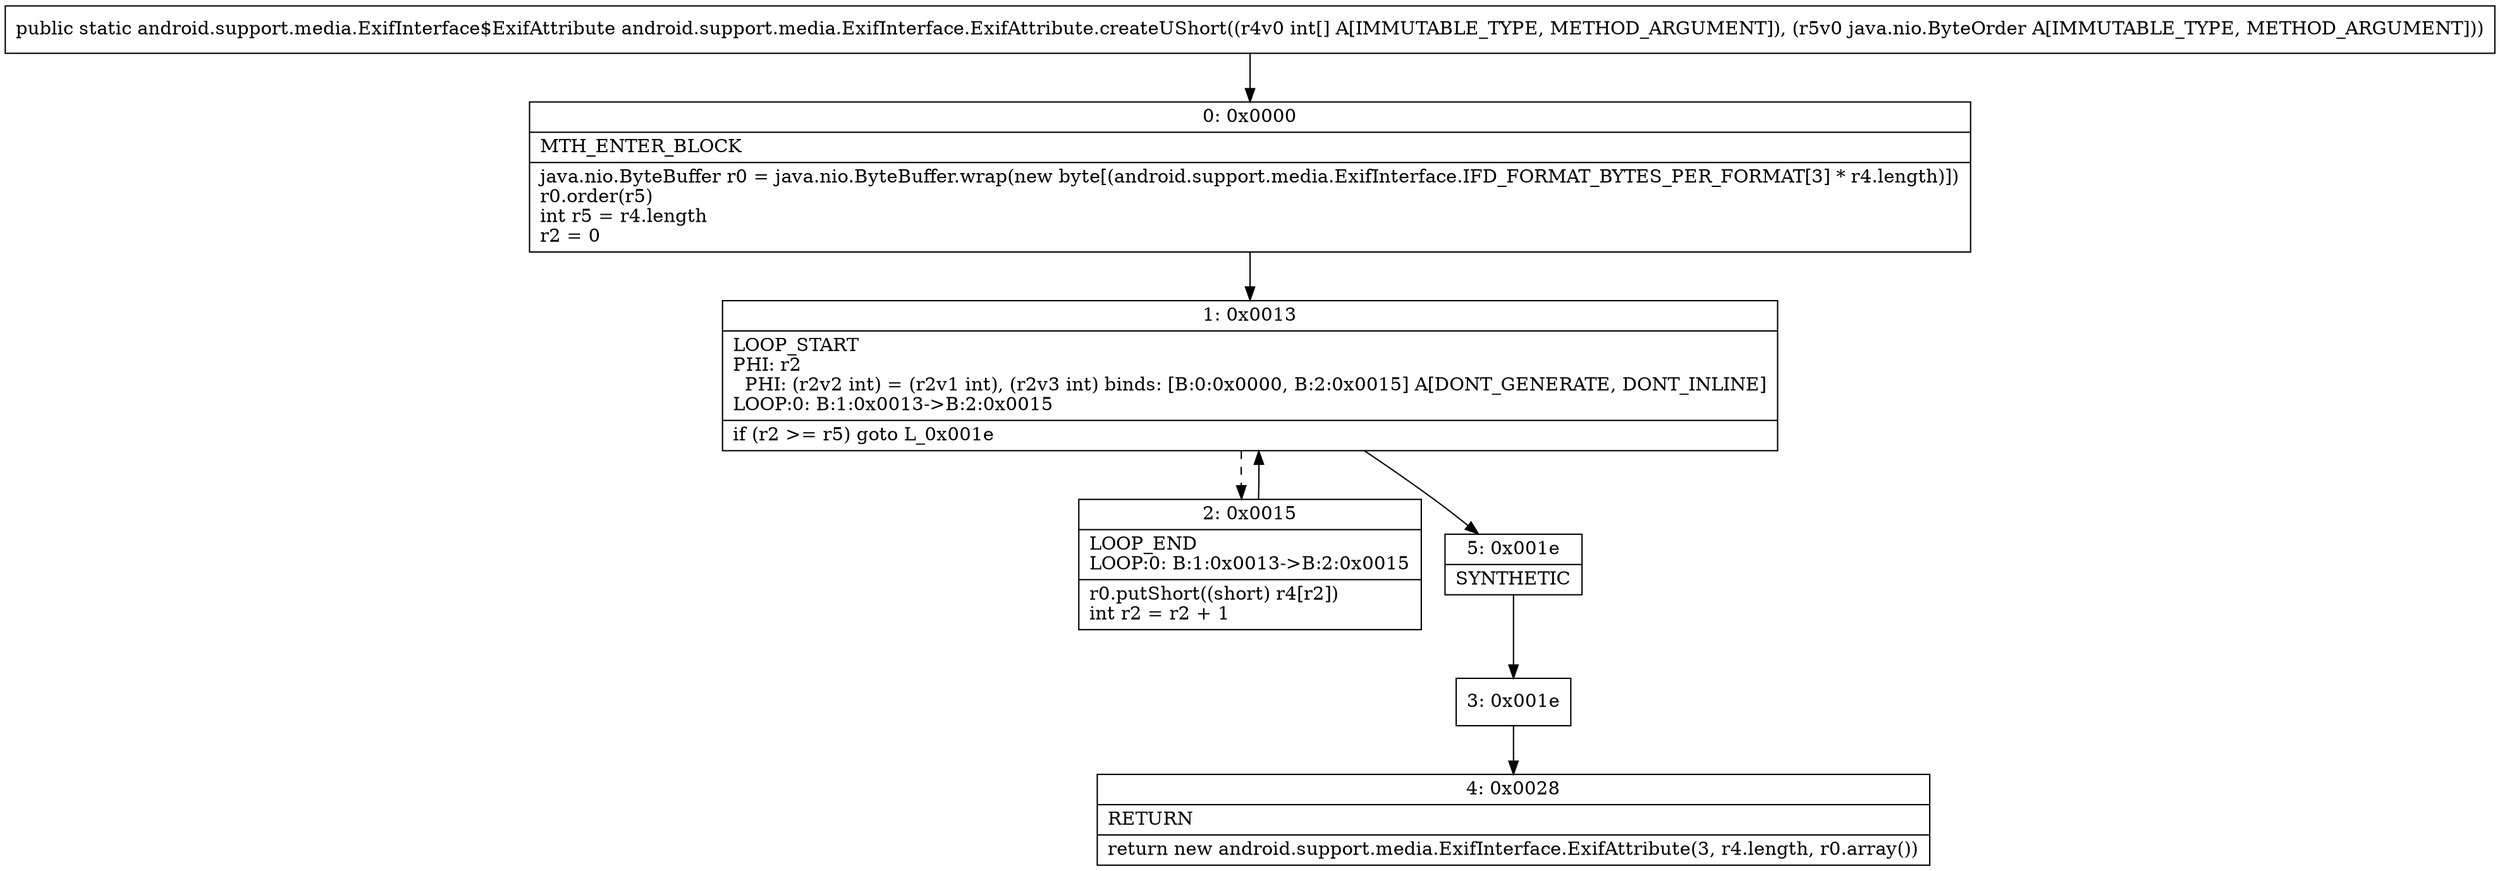 digraph "CFG forandroid.support.media.ExifInterface.ExifAttribute.createUShort([ILjava\/nio\/ByteOrder;)Landroid\/support\/media\/ExifInterface$ExifAttribute;" {
Node_0 [shape=record,label="{0\:\ 0x0000|MTH_ENTER_BLOCK\l|java.nio.ByteBuffer r0 = java.nio.ByteBuffer.wrap(new byte[(android.support.media.ExifInterface.IFD_FORMAT_BYTES_PER_FORMAT[3] * r4.length)])\lr0.order(r5)\lint r5 = r4.length\lr2 = 0\l}"];
Node_1 [shape=record,label="{1\:\ 0x0013|LOOP_START\lPHI: r2 \l  PHI: (r2v2 int) = (r2v1 int), (r2v3 int) binds: [B:0:0x0000, B:2:0x0015] A[DONT_GENERATE, DONT_INLINE]\lLOOP:0: B:1:0x0013\-\>B:2:0x0015\l|if (r2 \>= r5) goto L_0x001e\l}"];
Node_2 [shape=record,label="{2\:\ 0x0015|LOOP_END\lLOOP:0: B:1:0x0013\-\>B:2:0x0015\l|r0.putShort((short) r4[r2])\lint r2 = r2 + 1\l}"];
Node_3 [shape=record,label="{3\:\ 0x001e}"];
Node_4 [shape=record,label="{4\:\ 0x0028|RETURN\l|return new android.support.media.ExifInterface.ExifAttribute(3, r4.length, r0.array())\l}"];
Node_5 [shape=record,label="{5\:\ 0x001e|SYNTHETIC\l}"];
MethodNode[shape=record,label="{public static android.support.media.ExifInterface$ExifAttribute android.support.media.ExifInterface.ExifAttribute.createUShort((r4v0 int[] A[IMMUTABLE_TYPE, METHOD_ARGUMENT]), (r5v0 java.nio.ByteOrder A[IMMUTABLE_TYPE, METHOD_ARGUMENT])) }"];
MethodNode -> Node_0;
Node_0 -> Node_1;
Node_1 -> Node_2[style=dashed];
Node_1 -> Node_5;
Node_2 -> Node_1;
Node_3 -> Node_4;
Node_5 -> Node_3;
}

